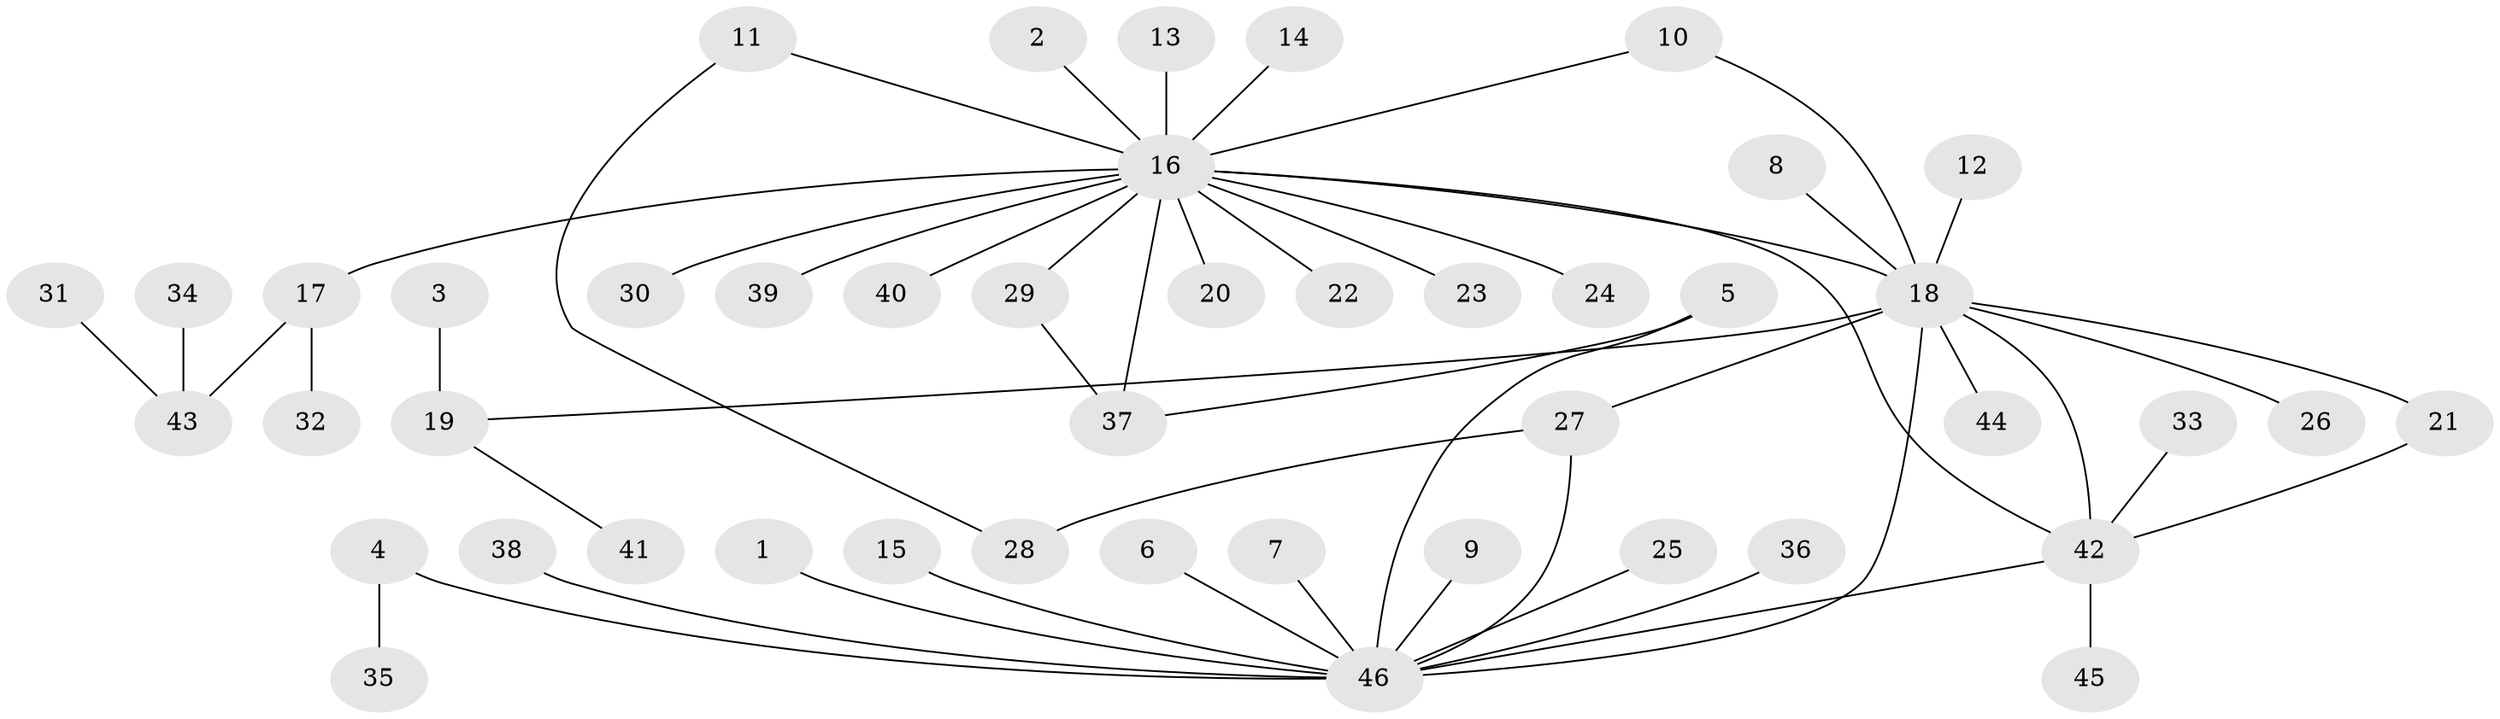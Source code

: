 // original degree distribution, {14: 0.010869565217391304, 16: 0.010869565217391304, 2: 0.1956521739130435, 21: 0.010869565217391304, 1: 0.5760869565217391, 3: 0.13043478260869565, 5: 0.021739130434782608, 6: 0.010869565217391304, 4: 0.03260869565217391}
// Generated by graph-tools (version 1.1) at 2025/36/03/04/25 23:36:57]
// undirected, 46 vertices, 53 edges
graph export_dot {
  node [color=gray90,style=filled];
  1;
  2;
  3;
  4;
  5;
  6;
  7;
  8;
  9;
  10;
  11;
  12;
  13;
  14;
  15;
  16;
  17;
  18;
  19;
  20;
  21;
  22;
  23;
  24;
  25;
  26;
  27;
  28;
  29;
  30;
  31;
  32;
  33;
  34;
  35;
  36;
  37;
  38;
  39;
  40;
  41;
  42;
  43;
  44;
  45;
  46;
  1 -- 46 [weight=1.0];
  2 -- 16 [weight=1.0];
  3 -- 19 [weight=1.0];
  4 -- 35 [weight=1.0];
  4 -- 46 [weight=1.0];
  5 -- 37 [weight=1.0];
  5 -- 46 [weight=1.0];
  6 -- 46 [weight=1.0];
  7 -- 46 [weight=1.0];
  8 -- 18 [weight=1.0];
  9 -- 46 [weight=1.0];
  10 -- 16 [weight=1.0];
  10 -- 18 [weight=1.0];
  11 -- 16 [weight=1.0];
  11 -- 28 [weight=1.0];
  12 -- 18 [weight=1.0];
  13 -- 16 [weight=1.0];
  14 -- 16 [weight=1.0];
  15 -- 46 [weight=1.0];
  16 -- 17 [weight=1.0];
  16 -- 18 [weight=1.0];
  16 -- 20 [weight=1.0];
  16 -- 22 [weight=1.0];
  16 -- 23 [weight=1.0];
  16 -- 24 [weight=1.0];
  16 -- 29 [weight=1.0];
  16 -- 30 [weight=1.0];
  16 -- 37 [weight=1.0];
  16 -- 39 [weight=1.0];
  16 -- 40 [weight=1.0];
  16 -- 42 [weight=1.0];
  17 -- 32 [weight=2.0];
  17 -- 43 [weight=2.0];
  18 -- 19 [weight=1.0];
  18 -- 21 [weight=1.0];
  18 -- 26 [weight=1.0];
  18 -- 27 [weight=1.0];
  18 -- 42 [weight=1.0];
  18 -- 44 [weight=1.0];
  18 -- 46 [weight=1.0];
  19 -- 41 [weight=1.0];
  21 -- 42 [weight=1.0];
  25 -- 46 [weight=1.0];
  27 -- 28 [weight=1.0];
  27 -- 46 [weight=1.0];
  29 -- 37 [weight=1.0];
  31 -- 43 [weight=1.0];
  33 -- 42 [weight=1.0];
  34 -- 43 [weight=1.0];
  36 -- 46 [weight=1.0];
  38 -- 46 [weight=1.0];
  42 -- 45 [weight=1.0];
  42 -- 46 [weight=1.0];
}
